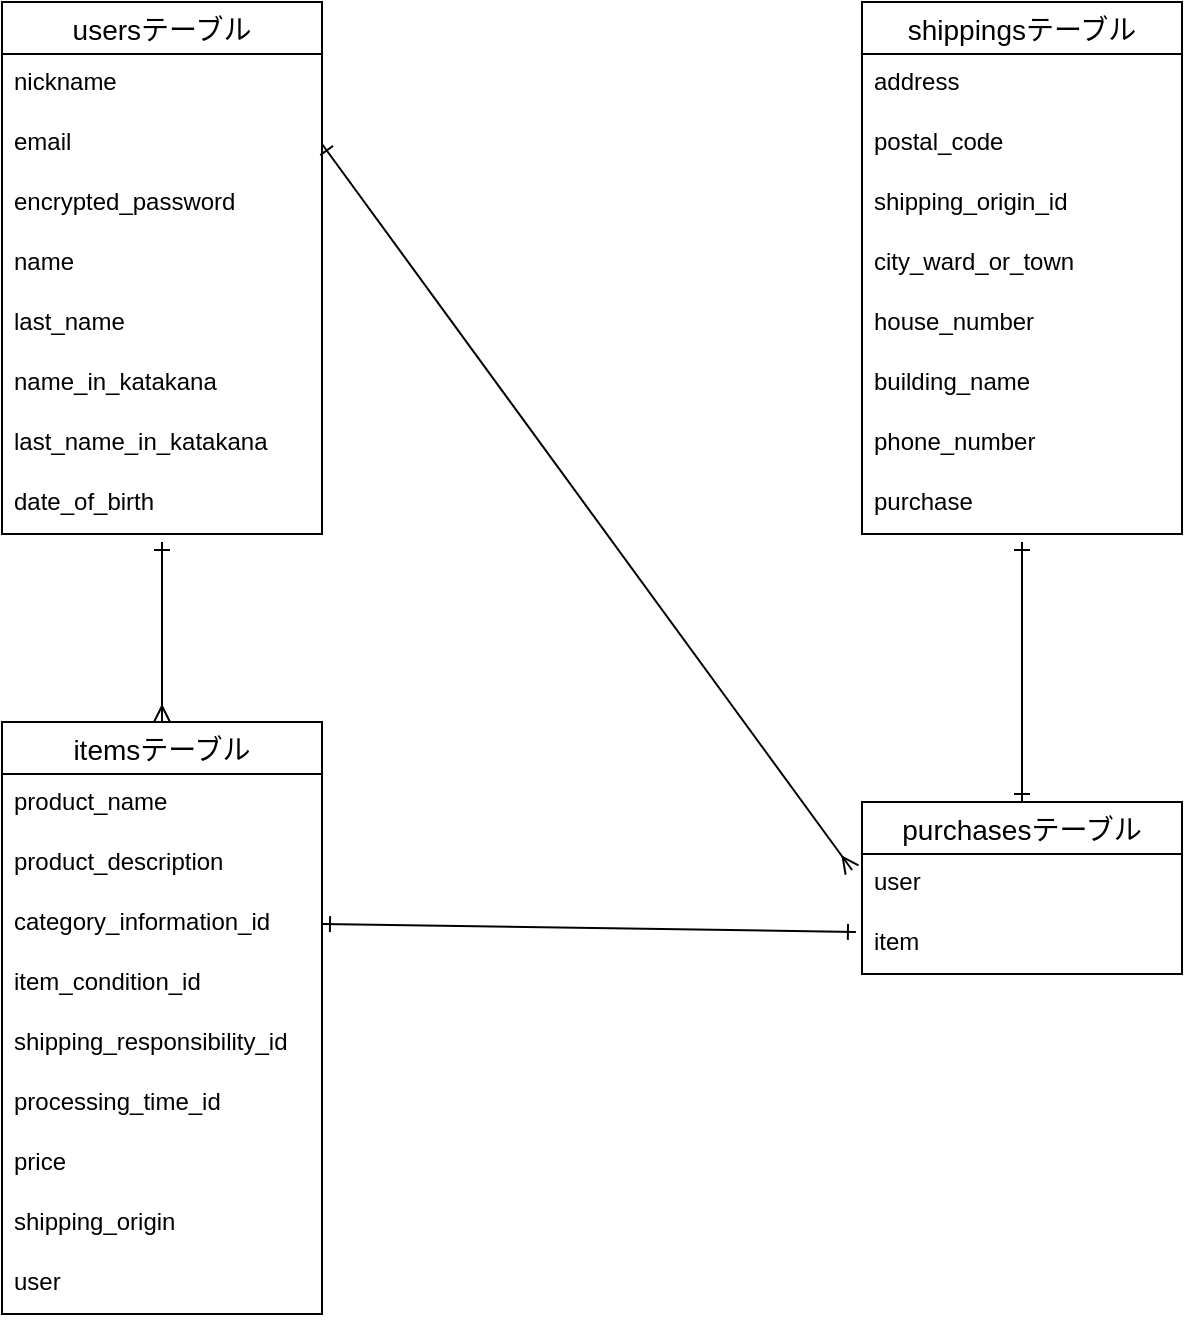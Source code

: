 <mxfile>
    <diagram id="ZI_aoH6oILmOSwa8IxNv" name="ページ1">
        <mxGraphModel dx="687" dy="682" grid="1" gridSize="10" guides="1" tooltips="1" connect="1" arrows="1" fold="1" page="1" pageScale="1" pageWidth="827" pageHeight="1169" math="0" shadow="0">
            <root>
                <mxCell id="0"/>
                <mxCell id="1" parent="0"/>
                <mxCell id="NJgDz3VbkXjWUOvIVBaH-60" value="usersテーブル" style="swimlane;fontStyle=0;childLayout=stackLayout;horizontal=1;startSize=26;horizontalStack=0;resizeParent=1;resizeParentMax=0;resizeLast=0;collapsible=1;marginBottom=0;align=center;fontSize=14;" vertex="1" parent="1">
                    <mxGeometry x="70" y="20" width="160" height="266" as="geometry"/>
                </mxCell>
                <mxCell id="NJgDz3VbkXjWUOvIVBaH-62" value="nickname&#10;" style="text;strokeColor=none;fillColor=none;spacingLeft=4;spacingRight=4;overflow=hidden;rotatable=0;points=[[0,0.5],[1,0.5]];portConstraint=eastwest;fontSize=12;" vertex="1" parent="NJgDz3VbkXjWUOvIVBaH-60">
                    <mxGeometry y="26" width="160" height="30" as="geometry"/>
                </mxCell>
                <mxCell id="NJgDz3VbkXjWUOvIVBaH-63" value="email" style="text;strokeColor=none;fillColor=none;spacingLeft=4;spacingRight=4;overflow=hidden;rotatable=0;points=[[0,0.5],[1,0.5]];portConstraint=eastwest;fontSize=12;" vertex="1" parent="NJgDz3VbkXjWUOvIVBaH-60">
                    <mxGeometry y="56" width="160" height="30" as="geometry"/>
                </mxCell>
                <mxCell id="NJgDz3VbkXjWUOvIVBaH-80" value="encrypted_password" style="text;strokeColor=none;fillColor=none;spacingLeft=4;spacingRight=4;overflow=hidden;rotatable=0;points=[[0,0.5],[1,0.5]];portConstraint=eastwest;fontSize=12;" vertex="1" parent="NJgDz3VbkXjWUOvIVBaH-60">
                    <mxGeometry y="86" width="160" height="30" as="geometry"/>
                </mxCell>
                <mxCell id="NJgDz3VbkXjWUOvIVBaH-81" value="name" style="text;strokeColor=none;fillColor=none;spacingLeft=4;spacingRight=4;overflow=hidden;rotatable=0;points=[[0,0.5],[1,0.5]];portConstraint=eastwest;fontSize=12;" vertex="1" parent="NJgDz3VbkXjWUOvIVBaH-60">
                    <mxGeometry y="116" width="160" height="30" as="geometry"/>
                </mxCell>
                <mxCell id="NJgDz3VbkXjWUOvIVBaH-119" value="last_name" style="text;strokeColor=none;fillColor=none;spacingLeft=4;spacingRight=4;overflow=hidden;rotatable=0;points=[[0,0.5],[1,0.5]];portConstraint=eastwest;fontSize=12;" vertex="1" parent="NJgDz3VbkXjWUOvIVBaH-60">
                    <mxGeometry y="146" width="160" height="30" as="geometry"/>
                </mxCell>
                <mxCell id="NJgDz3VbkXjWUOvIVBaH-83" value="name_in_katakana" style="text;strokeColor=none;fillColor=none;spacingLeft=4;spacingRight=4;overflow=hidden;rotatable=0;points=[[0,0.5],[1,0.5]];portConstraint=eastwest;fontSize=12;" vertex="1" parent="NJgDz3VbkXjWUOvIVBaH-60">
                    <mxGeometry y="176" width="160" height="30" as="geometry"/>
                </mxCell>
                <mxCell id="NJgDz3VbkXjWUOvIVBaH-120" value="last_name_in_katakana" style="text;strokeColor=none;fillColor=none;spacingLeft=4;spacingRight=4;overflow=hidden;rotatable=0;points=[[0,0.5],[1,0.5]];portConstraint=eastwest;fontSize=12;" vertex="1" parent="NJgDz3VbkXjWUOvIVBaH-60">
                    <mxGeometry y="206" width="160" height="30" as="geometry"/>
                </mxCell>
                <mxCell id="NJgDz3VbkXjWUOvIVBaH-84" value="date_of_birth&#10;" style="text;strokeColor=none;fillColor=none;spacingLeft=4;spacingRight=4;overflow=hidden;rotatable=0;points=[[0,0.5],[1,0.5]];portConstraint=eastwest;fontSize=12;" vertex="1" parent="NJgDz3VbkXjWUOvIVBaH-60">
                    <mxGeometry y="236" width="160" height="30" as="geometry"/>
                </mxCell>
                <mxCell id="NJgDz3VbkXjWUOvIVBaH-85" value="itemsテーブル" style="swimlane;fontStyle=0;childLayout=stackLayout;horizontal=1;startSize=26;horizontalStack=0;resizeParent=1;resizeParentMax=0;resizeLast=0;collapsible=1;marginBottom=0;align=center;fontSize=14;" vertex="1" parent="1">
                    <mxGeometry x="70" y="380" width="160" height="296" as="geometry"/>
                </mxCell>
                <mxCell id="NJgDz3VbkXjWUOvIVBaH-87" value="product_name" style="text;strokeColor=none;fillColor=none;spacingLeft=4;spacingRight=4;overflow=hidden;rotatable=0;points=[[0,0.5],[1,0.5]];portConstraint=eastwest;fontSize=12;" vertex="1" parent="NJgDz3VbkXjWUOvIVBaH-85">
                    <mxGeometry y="26" width="160" height="30" as="geometry"/>
                </mxCell>
                <mxCell id="NJgDz3VbkXjWUOvIVBaH-88" value="product_description" style="text;strokeColor=none;fillColor=none;spacingLeft=4;spacingRight=4;overflow=hidden;rotatable=0;points=[[0,0.5],[1,0.5]];portConstraint=eastwest;fontSize=12;" vertex="1" parent="NJgDz3VbkXjWUOvIVBaH-85">
                    <mxGeometry y="56" width="160" height="30" as="geometry"/>
                </mxCell>
                <mxCell id="NJgDz3VbkXjWUOvIVBaH-89" value="category_information_id" style="text;strokeColor=none;fillColor=none;spacingLeft=4;spacingRight=4;overflow=hidden;rotatable=0;points=[[0,0.5],[1,0.5]];portConstraint=eastwest;fontSize=12;" vertex="1" parent="NJgDz3VbkXjWUOvIVBaH-85">
                    <mxGeometry y="86" width="160" height="30" as="geometry"/>
                </mxCell>
                <mxCell id="NJgDz3VbkXjWUOvIVBaH-91" value="item_condition_id&#10;" style="text;strokeColor=none;fillColor=none;spacingLeft=4;spacingRight=4;overflow=hidden;rotatable=0;points=[[0,0.5],[1,0.5]];portConstraint=eastwest;fontSize=12;" vertex="1" parent="NJgDz3VbkXjWUOvIVBaH-85">
                    <mxGeometry y="116" width="160" height="30" as="geometry"/>
                </mxCell>
                <mxCell id="NJgDz3VbkXjWUOvIVBaH-92" value="shipping_responsibility_id&#10;" style="text;strokeColor=none;fillColor=none;spacingLeft=4;spacingRight=4;overflow=hidden;rotatable=0;points=[[0,0.5],[1,0.5]];portConstraint=eastwest;fontSize=12;" vertex="1" parent="NJgDz3VbkXjWUOvIVBaH-85">
                    <mxGeometry y="146" width="160" height="30" as="geometry"/>
                </mxCell>
                <mxCell id="NJgDz3VbkXjWUOvIVBaH-94" value="processing_time_id" style="text;strokeColor=none;fillColor=none;spacingLeft=4;spacingRight=4;overflow=hidden;rotatable=0;points=[[0,0.5],[1,0.5]];portConstraint=eastwest;fontSize=12;" vertex="1" parent="NJgDz3VbkXjWUOvIVBaH-85">
                    <mxGeometry y="176" width="160" height="30" as="geometry"/>
                </mxCell>
                <mxCell id="NJgDz3VbkXjWUOvIVBaH-95" value="price" style="text;strokeColor=none;fillColor=none;spacingLeft=4;spacingRight=4;overflow=hidden;rotatable=0;points=[[0,0.5],[1,0.5]];portConstraint=eastwest;fontSize=12;" vertex="1" parent="NJgDz3VbkXjWUOvIVBaH-85">
                    <mxGeometry y="206" width="160" height="30" as="geometry"/>
                </mxCell>
                <mxCell id="NJgDz3VbkXjWUOvIVBaH-93" value="shipping_origin" style="text;strokeColor=none;fillColor=none;spacingLeft=4;spacingRight=4;overflow=hidden;rotatable=0;points=[[0,0.5],[1,0.5]];portConstraint=eastwest;fontSize=12;" vertex="1" parent="NJgDz3VbkXjWUOvIVBaH-85">
                    <mxGeometry y="236" width="160" height="30" as="geometry"/>
                </mxCell>
                <mxCell id="NJgDz3VbkXjWUOvIVBaH-123" value="user" style="text;strokeColor=none;fillColor=none;spacingLeft=4;spacingRight=4;overflow=hidden;rotatable=0;points=[[0,0.5],[1,0.5]];portConstraint=eastwest;fontSize=12;" vertex="1" parent="NJgDz3VbkXjWUOvIVBaH-85">
                    <mxGeometry y="266" width="160" height="30" as="geometry"/>
                </mxCell>
                <mxCell id="NJgDz3VbkXjWUOvIVBaH-96" value="shippingsテーブル" style="swimlane;fontStyle=0;childLayout=stackLayout;horizontal=1;startSize=26;horizontalStack=0;resizeParent=1;resizeParentMax=0;resizeLast=0;collapsible=1;marginBottom=0;align=center;fontSize=14;" vertex="1" parent="1">
                    <mxGeometry x="500" y="20" width="160" height="266" as="geometry"/>
                </mxCell>
                <mxCell id="NJgDz3VbkXjWUOvIVBaH-97" value="address" style="text;strokeColor=none;fillColor=none;spacingLeft=4;spacingRight=4;overflow=hidden;rotatable=0;points=[[0,0.5],[1,0.5]];portConstraint=eastwest;fontSize=12;" vertex="1" parent="NJgDz3VbkXjWUOvIVBaH-96">
                    <mxGeometry y="26" width="160" height="30" as="geometry"/>
                </mxCell>
                <mxCell id="NJgDz3VbkXjWUOvIVBaH-98" value="postal_code" style="text;strokeColor=none;fillColor=none;spacingLeft=4;spacingRight=4;overflow=hidden;rotatable=0;points=[[0,0.5],[1,0.5]];portConstraint=eastwest;fontSize=12;" vertex="1" parent="NJgDz3VbkXjWUOvIVBaH-96">
                    <mxGeometry y="56" width="160" height="30" as="geometry"/>
                </mxCell>
                <mxCell id="NJgDz3VbkXjWUOvIVBaH-99" value="shipping_origin_id" style="text;strokeColor=none;fillColor=none;spacingLeft=4;spacingRight=4;overflow=hidden;rotatable=0;points=[[0,0.5],[1,0.5]];portConstraint=eastwest;fontSize=12;" vertex="1" parent="NJgDz3VbkXjWUOvIVBaH-96">
                    <mxGeometry y="86" width="160" height="30" as="geometry"/>
                </mxCell>
                <mxCell id="NJgDz3VbkXjWUOvIVBaH-100" value="city_ward_or_town" style="text;strokeColor=none;fillColor=none;spacingLeft=4;spacingRight=4;overflow=hidden;rotatable=0;points=[[0,0.5],[1,0.5]];portConstraint=eastwest;fontSize=12;" vertex="1" parent="NJgDz3VbkXjWUOvIVBaH-96">
                    <mxGeometry y="116" width="160" height="30" as="geometry"/>
                </mxCell>
                <mxCell id="NJgDz3VbkXjWUOvIVBaH-101" value="house_number" style="text;strokeColor=none;fillColor=none;spacingLeft=4;spacingRight=4;overflow=hidden;rotatable=0;points=[[0,0.5],[1,0.5]];portConstraint=eastwest;fontSize=12;" vertex="1" parent="NJgDz3VbkXjWUOvIVBaH-96">
                    <mxGeometry y="146" width="160" height="30" as="geometry"/>
                </mxCell>
                <mxCell id="NJgDz3VbkXjWUOvIVBaH-102" value="building_name" style="text;strokeColor=none;fillColor=none;spacingLeft=4;spacingRight=4;overflow=hidden;rotatable=0;points=[[0,0.5],[1,0.5]];portConstraint=eastwest;fontSize=12;" vertex="1" parent="NJgDz3VbkXjWUOvIVBaH-96">
                    <mxGeometry y="176" width="160" height="30" as="geometry"/>
                </mxCell>
                <mxCell id="NJgDz3VbkXjWUOvIVBaH-103" value="phone_number&#10;&#10;" style="text;strokeColor=none;fillColor=none;spacingLeft=4;spacingRight=4;overflow=hidden;rotatable=0;points=[[0,0.5],[1,0.5]];portConstraint=eastwest;fontSize=12;" vertex="1" parent="NJgDz3VbkXjWUOvIVBaH-96">
                    <mxGeometry y="206" width="160" height="30" as="geometry"/>
                </mxCell>
                <mxCell id="NJgDz3VbkXjWUOvIVBaH-121" value="purchase" style="text;strokeColor=none;fillColor=none;spacingLeft=4;spacingRight=4;overflow=hidden;rotatable=0;points=[[0,0.5],[1,0.5]];portConstraint=eastwest;fontSize=12;" vertex="1" parent="NJgDz3VbkXjWUOvIVBaH-96">
                    <mxGeometry y="236" width="160" height="30" as="geometry"/>
                </mxCell>
                <mxCell id="NJgDz3VbkXjWUOvIVBaH-105" style="html=1;startArrow=ERone;startFill=0;endArrow=ERmany;endFill=0;entryX=0.5;entryY=0;entryDx=0;entryDy=0;" edge="1" parent="1" target="NJgDz3VbkXjWUOvIVBaH-85">
                    <mxGeometry relative="1" as="geometry">
                        <mxPoint x="120" y="280" as="targetPoint"/>
                        <mxPoint x="150" y="290" as="sourcePoint"/>
                    </mxGeometry>
                </mxCell>
                <mxCell id="NJgDz3VbkXjWUOvIVBaH-113" value="" style="edgeStyle=none;html=1;startArrow=ERone;startFill=0;endArrow=ERone;endFill=0;" edge="1" parent="1" source="NJgDz3VbkXjWUOvIVBaH-107">
                    <mxGeometry relative="1" as="geometry">
                        <mxPoint x="580" y="290" as="targetPoint"/>
                    </mxGeometry>
                </mxCell>
                <mxCell id="NJgDz3VbkXjWUOvIVBaH-107" value="purchasesテーブル" style="swimlane;fontStyle=0;childLayout=stackLayout;horizontal=1;startSize=26;horizontalStack=0;resizeParent=1;resizeParentMax=0;resizeLast=0;collapsible=1;marginBottom=0;align=center;fontSize=14;" vertex="1" parent="1">
                    <mxGeometry x="500" y="420" width="160" height="86" as="geometry"/>
                </mxCell>
                <mxCell id="NJgDz3VbkXjWUOvIVBaH-114" value="user" style="text;strokeColor=none;fillColor=none;spacingLeft=4;spacingRight=4;overflow=hidden;rotatable=0;points=[[0,0.5],[1,0.5]];portConstraint=eastwest;fontSize=12;" vertex="1" parent="NJgDz3VbkXjWUOvIVBaH-107">
                    <mxGeometry y="26" width="160" height="30" as="geometry"/>
                </mxCell>
                <mxCell id="NJgDz3VbkXjWUOvIVBaH-115" value="item&#10;" style="text;strokeColor=none;fillColor=none;spacingLeft=4;spacingRight=4;overflow=hidden;rotatable=0;points=[[0,0.5],[1,0.5]];portConstraint=eastwest;fontSize=12;" vertex="1" parent="NJgDz3VbkXjWUOvIVBaH-107">
                    <mxGeometry y="56" width="160" height="30" as="geometry"/>
                </mxCell>
                <mxCell id="NJgDz3VbkXjWUOvIVBaH-111" style="edgeStyle=none;html=1;exitX=1;exitY=0.5;exitDx=0;exitDy=0;startArrow=ERone;startFill=0;endArrow=ERmany;endFill=0;entryX=-0.031;entryY=0.267;entryDx=0;entryDy=0;entryPerimeter=0;" edge="1" parent="1" source="NJgDz3VbkXjWUOvIVBaH-63" target="NJgDz3VbkXjWUOvIVBaH-114">
                    <mxGeometry relative="1" as="geometry">
                        <mxPoint x="400" y="380" as="targetPoint"/>
                    </mxGeometry>
                </mxCell>
                <mxCell id="NJgDz3VbkXjWUOvIVBaH-117" style="edgeStyle=none;html=1;exitX=1;exitY=0.5;exitDx=0;exitDy=0;entryX=-0.019;entryY=0.3;entryDx=0;entryDy=0;startArrow=ERone;startFill=0;endArrow=ERone;endFill=0;entryPerimeter=0;" edge="1" parent="1" source="NJgDz3VbkXjWUOvIVBaH-89" target="NJgDz3VbkXjWUOvIVBaH-115">
                    <mxGeometry relative="1" as="geometry">
                        <mxPoint x="500" y="511" as="targetPoint"/>
                        <Array as="points"/>
                    </mxGeometry>
                </mxCell>
            </root>
        </mxGraphModel>
    </diagram>
</mxfile>